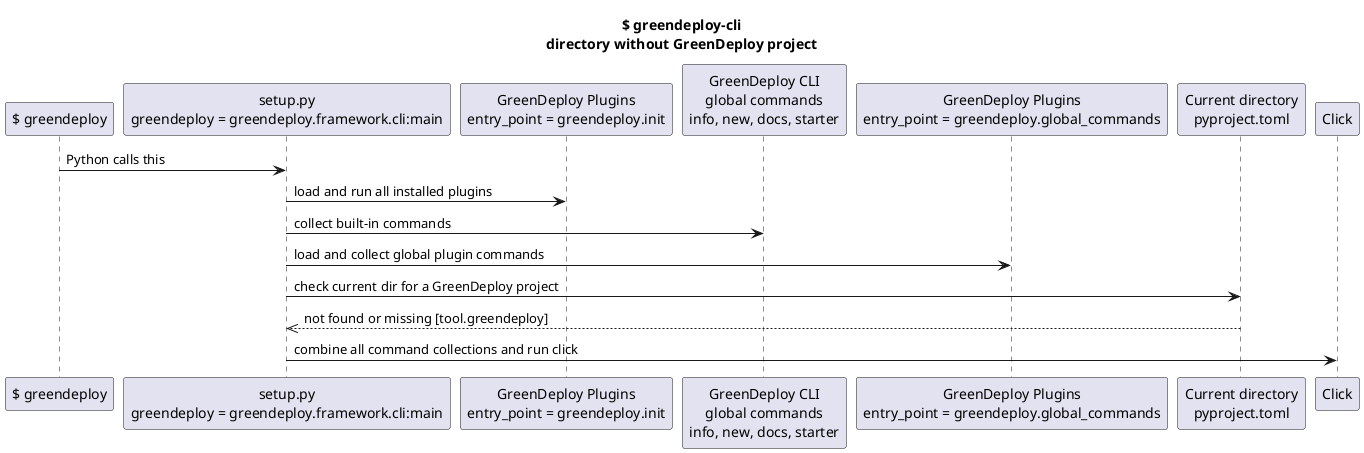 @startuml
title "$ greendeploy-cli\ndirectory without GreenDeploy project"

participant "$ greendeploy" as greendeploy
participant "setup.py\ngreendeploy = greendeploy.framework.cli:main" as entrypoint
participant "GreenDeploy Plugins\nentry_point = greendeploy.init" as init_plugins
participant "GreenDeploy CLI\nglobal commands\ninfo, new, docs, starter" as greendeploy_cli
participant "GreenDeploy Plugins\nentry_point = greendeploy.global_commands" as global_plugins
participant "Current directory\npyproject.toml" as pyproject.toml
participant "Click" as click


greendeploy->entrypoint: Python calls this

entrypoint->init_plugins: load and run all installed plugins
entrypoint->greendeploy_cli: collect built-in commands
entrypoint->global_plugins: load and collect global plugin commands
entrypoint->pyproject.toml: check current dir for a GreenDeploy project
pyproject.toml-->>entrypoint: not found or missing [tool.greendeploy]
entrypoint->click: combine all command collections and run click
@enduml